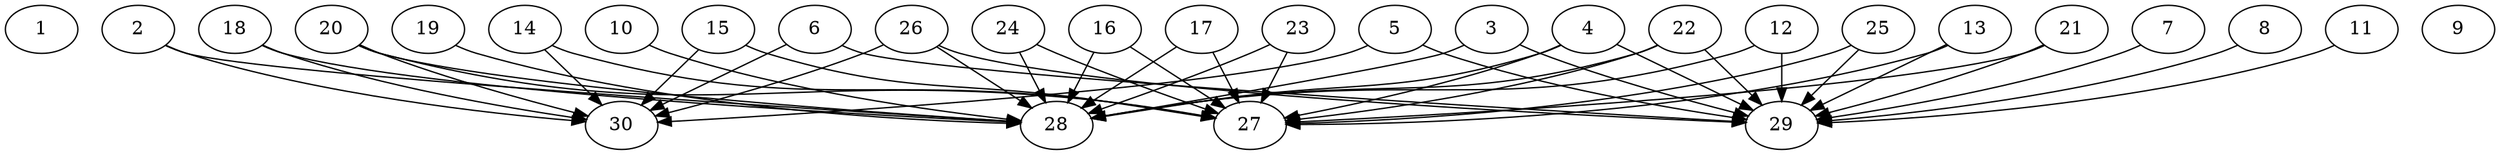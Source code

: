 // DAG automatically generated by daggen at Thu Oct  3 14:04:18 2019
// ./daggen --dot -n 30 --ccr 0.3 --fat 0.9 --regular 0.7 --density 0.7 --mindata 5242880 --maxdata 52428800 
digraph G {
  1 [size="158679040", alpha="0.09", expect_size="47603712"] 
  2 [size="124105387", alpha="0.14", expect_size="37231616"] 
  2 -> 28 [size ="37231616"]
  2 -> 30 [size ="37231616"]
  3 [size="153818453", alpha="0.15", expect_size="46145536"] 
  3 -> 28 [size ="46145536"]
  3 -> 29 [size ="46145536"]
  4 [size="162170880", alpha="0.04", expect_size="48651264"] 
  4 -> 27 [size ="48651264"]
  4 -> 28 [size ="48651264"]
  4 -> 29 [size ="48651264"]
  5 [size="56453120", alpha="0.02", expect_size="16935936"] 
  5 -> 29 [size ="16935936"]
  5 -> 30 [size ="16935936"]
  6 [size="89958400", alpha="0.11", expect_size="26987520"] 
  6 -> 29 [size ="26987520"]
  6 -> 30 [size ="26987520"]
  7 [size="107543893", alpha="0.20", expect_size="32263168"] 
  7 -> 29 [size ="32263168"]
  8 [size="109803520", alpha="0.01", expect_size="32941056"] 
  8 -> 29 [size ="32941056"]
  9 [size="108629333", alpha="0.06", expect_size="32588800"] 
  10 [size="108653227", alpha="0.04", expect_size="32595968"] 
  10 -> 28 [size ="32595968"]
  11 [size="31307093", alpha="0.20", expect_size="9392128"] 
  11 -> 29 [size ="9392128"]
  12 [size="104840533", alpha="0.02", expect_size="31452160"] 
  12 -> 28 [size ="31452160"]
  12 -> 29 [size ="31452160"]
  13 [size="60968960", alpha="0.17", expect_size="18290688"] 
  13 -> 27 [size ="18290688"]
  13 -> 29 [size ="18290688"]
  14 [size="18343253", alpha="0.13", expect_size="5502976"] 
  14 -> 27 [size ="5502976"]
  14 -> 30 [size ="5502976"]
  15 [size="52780373", alpha="0.01", expect_size="15834112"] 
  15 -> 27 [size ="15834112"]
  15 -> 30 [size ="15834112"]
  16 [size="65867093", alpha="0.17", expect_size="19760128"] 
  16 -> 27 [size ="19760128"]
  16 -> 28 [size ="19760128"]
  17 [size="156054187", alpha="0.02", expect_size="46816256"] 
  17 -> 27 [size ="46816256"]
  17 -> 28 [size ="46816256"]
  18 [size="153067520", alpha="0.15", expect_size="45920256"] 
  18 -> 28 [size ="45920256"]
  18 -> 30 [size ="45920256"]
  19 [size="161723733", alpha="0.12", expect_size="48517120"] 
  19 -> 28 [size ="48517120"]
  20 [size="49493333", alpha="0.02", expect_size="14848000"] 
  20 -> 27 [size ="14848000"]
  20 -> 28 [size ="14848000"]
  20 -> 30 [size ="14848000"]
  21 [size="83793920", alpha="0.09", expect_size="25138176"] 
  21 -> 27 [size ="25138176"]
  21 -> 29 [size ="25138176"]
  22 [size="80124587", alpha="0.11", expect_size="24037376"] 
  22 -> 27 [size ="24037376"]
  22 -> 28 [size ="24037376"]
  22 -> 29 [size ="24037376"]
  23 [size="98525867", alpha="0.09", expect_size="29557760"] 
  23 -> 27 [size ="29557760"]
  23 -> 28 [size ="29557760"]
  24 [size="73485653", alpha="0.06", expect_size="22045696"] 
  24 -> 27 [size ="22045696"]
  24 -> 28 [size ="22045696"]
  25 [size="172728320", alpha="0.08", expect_size="51818496"] 
  25 -> 27 [size ="51818496"]
  25 -> 29 [size ="51818496"]
  26 [size="27204267", alpha="0.20", expect_size="8161280"] 
  26 -> 28 [size ="8161280"]
  26 -> 29 [size ="8161280"]
  26 -> 30 [size ="8161280"]
  27 [size="158491307", alpha="0.02", expect_size="47547392"] 
  28 [size="17773227", alpha="0.17", expect_size="5331968"] 
  29 [size="137325227", alpha="0.03", expect_size="41197568"] 
  30 [size="72567467", alpha="0.00", expect_size="21770240"] 
}
